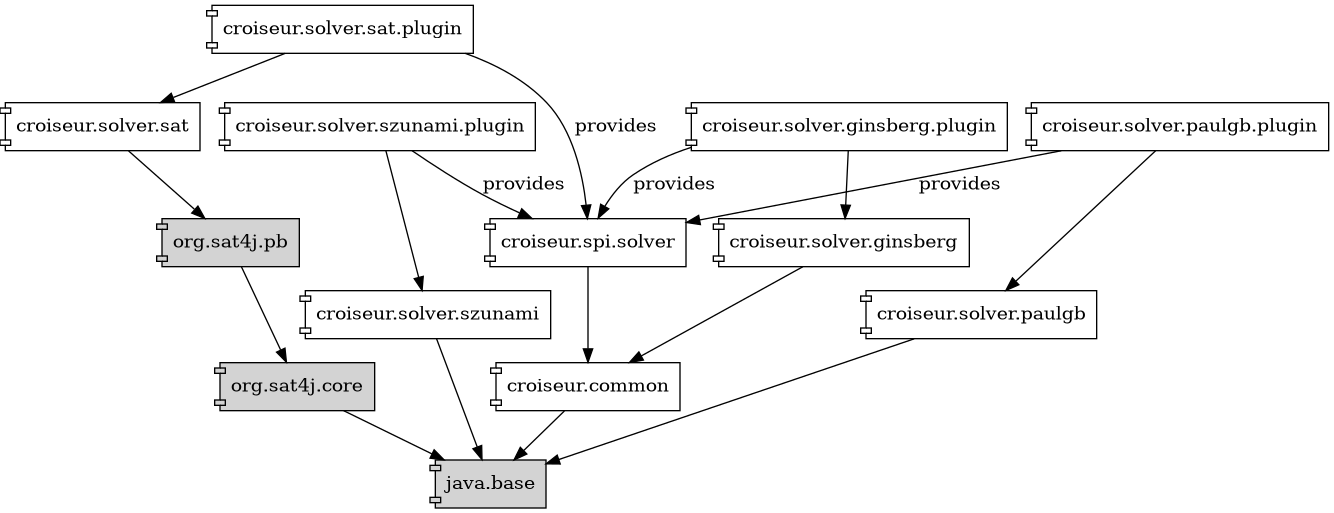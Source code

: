 'SPDX-FileCopyrightText: 2023 Antoine Belvire
'SPDX-License-Identifier: GPL-3.0-or-later

@startdot
digraph "solvers" {
  // All nodes are components
  node [shape=component];

  // External dependencies need to be distinguished from the rest
  "java.base" [style=filled fillcolor=lightgray];
  "org.sat4j.core" [style=filled fillcolor=lightgray]
  "org.sat4j.pb" [style=filled fillcolor=lightgray]

  "croiseur.solver.sat" -> "org.sat4j.pb"
  "org.sat4j.pb" -> "org.sat4j.core"
  "org.sat4j.core" -> "java.base"
  "croiseur.solver.sat.plugin" -> "croiseur.solver.sat"
  "croiseur.solver.sat.plugin" -> "croiseur.spi.solver" [label=provides]
  "croiseur.solver.szunami"    -> "java.base";
  "croiseur.solver.szunami.plugin" -> "croiseur.solver.szunami";
  "croiseur.solver.szunami.plugin" -> "croiseur.spi.solver" [label=provides];
  "croiseur.spi.solver"        -> "croiseur.common";
  "croiseur.common"            -> "java.base";
  "croiseur.solver.ginsberg.plugin" -> "croiseur.solver.ginsberg";
  "croiseur.solver.ginsberg.plugin" -> "croiseur.spi.solver" [label=provides];
  "croiseur.solver.paulgb.plugin" -> "croiseur.solver.paulgb";
  "croiseur.solver.paulgb.plugin" -> "croiseur.spi.solver" [label=provides];
  "croiseur.solver.ginsberg"   -> "croiseur.common";
  "croiseur.solver.paulgb"     -> "java.base";

}
@enddot